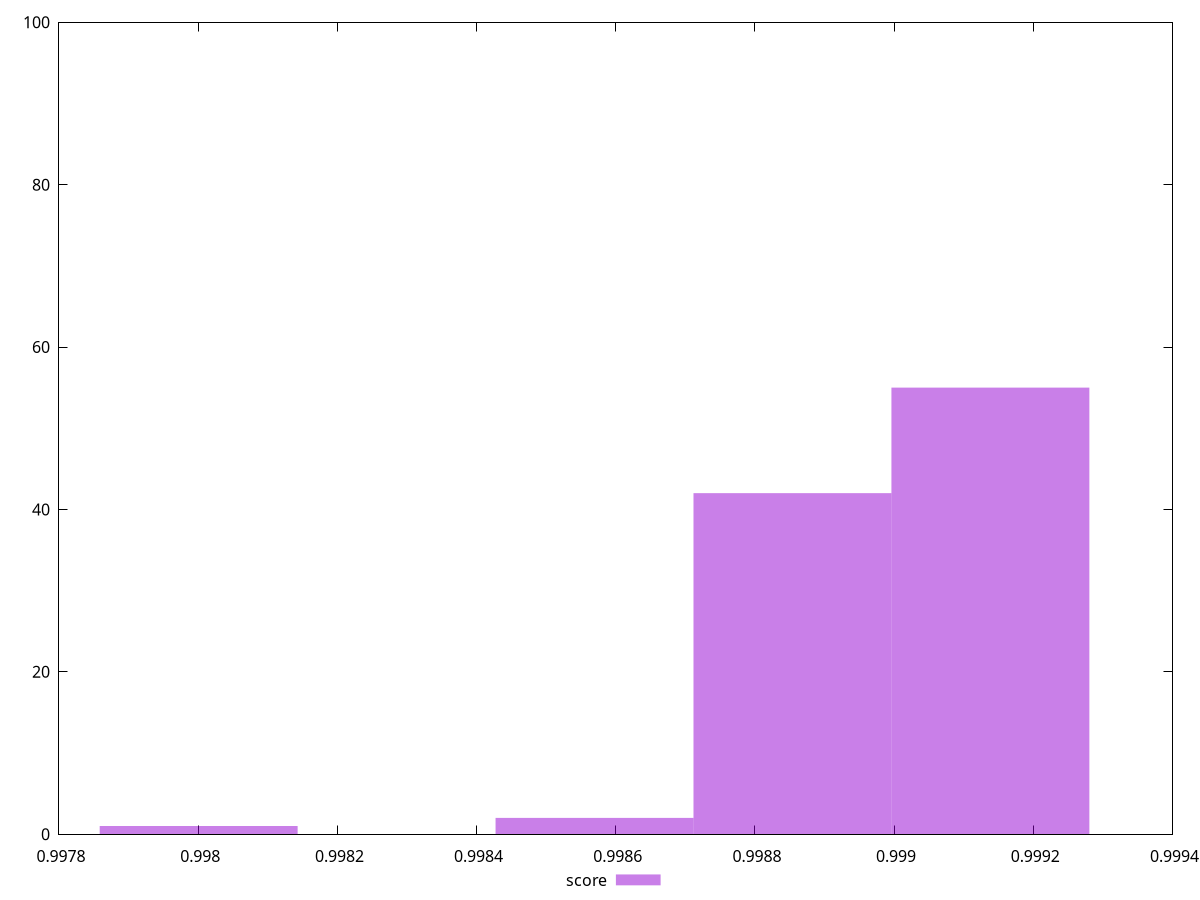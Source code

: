 reset
set terminal svg size 640, 490 enhanced background rgb 'white'
set output "report_00007_2020-12-11T15:55:29.892Z/mainthread-work-breakdown/samples/pages+cached+noexternal+nosvg/score/histogram.svg"

$score <<EOF
0.9991383274491135 55
0.9988539157418976 42
0.9980006806202503 1
0.9985695040346818 2
EOF

set key outside below
set boxwidth 0.0002844117072158023
set yrange [0:100]
set style fill transparent solid 0.5 noborder

plot \
  $score title "score" with boxes, \


reset